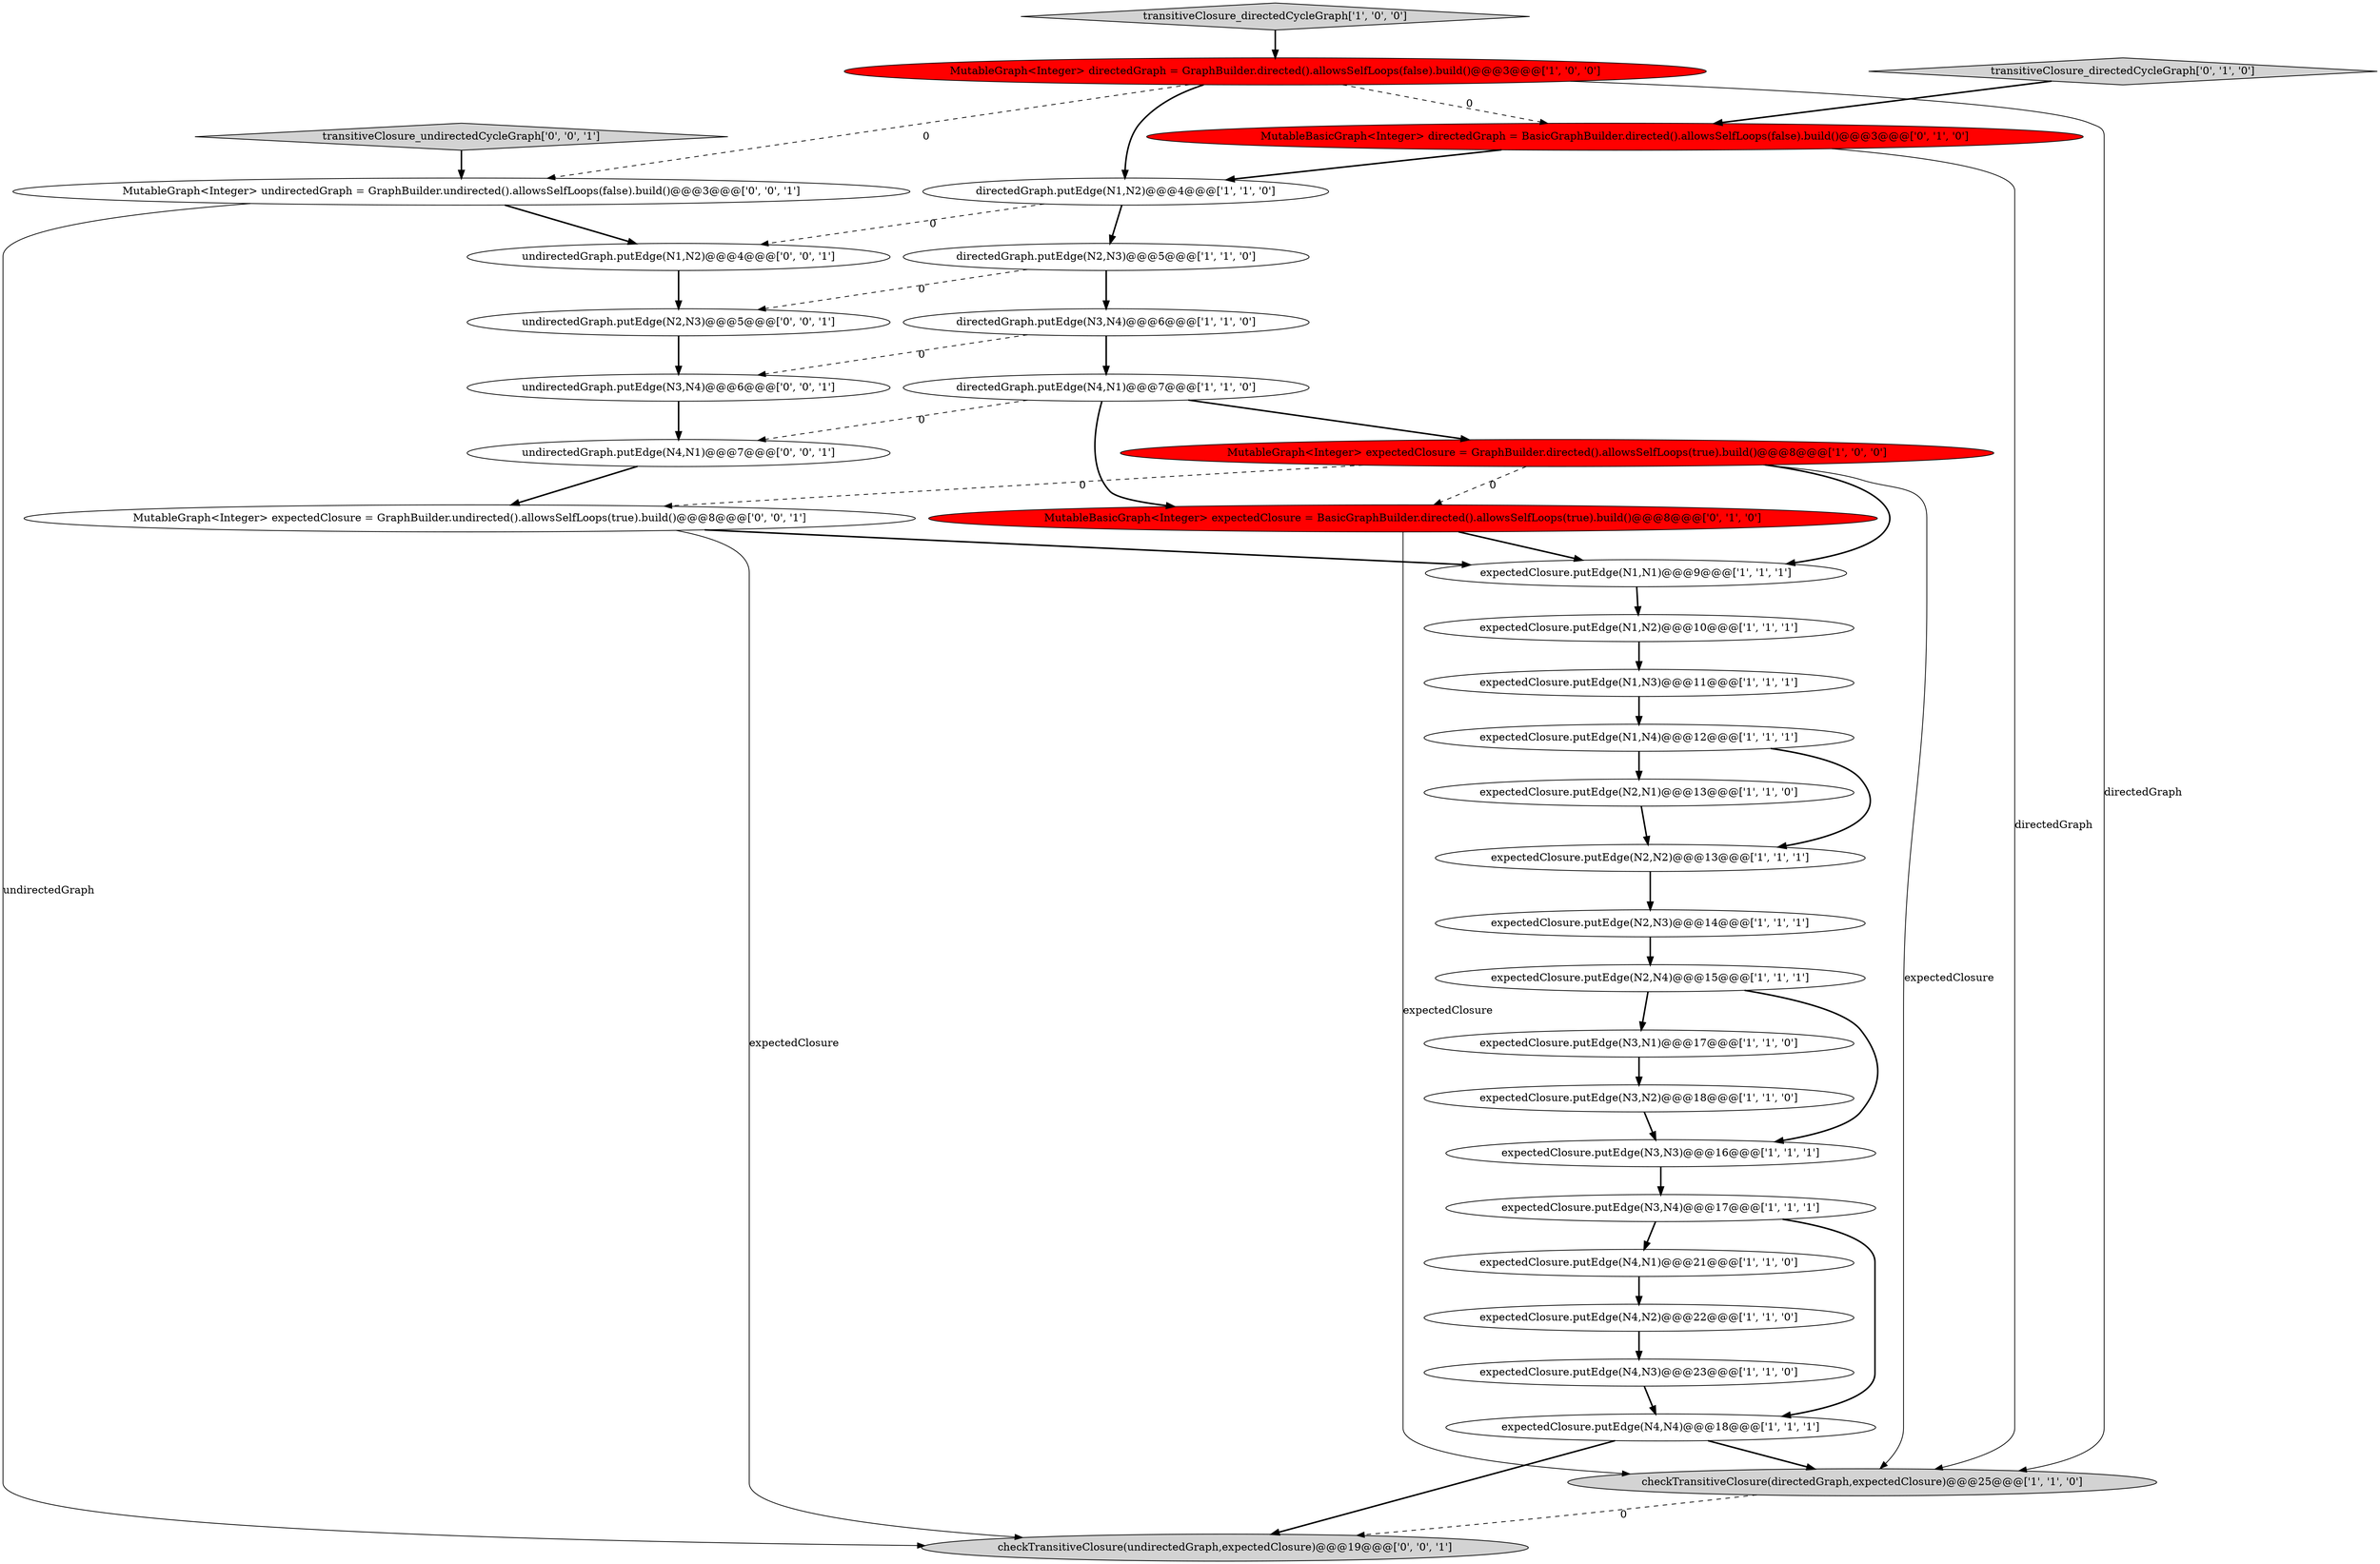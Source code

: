 digraph {
25 [style = filled, label = "MutableBasicGraph<Integer> directedGraph = BasicGraphBuilder.directed().allowsSelfLoops(false).build()@@@3@@@['0', '1', '0']", fillcolor = red, shape = ellipse image = "AAA1AAABBB2BBB"];
34 [style = filled, label = "checkTransitiveClosure(undirectedGraph,expectedClosure)@@@19@@@['0', '0', '1']", fillcolor = lightgray, shape = ellipse image = "AAA0AAABBB3BBB"];
21 [style = filled, label = "expectedClosure.putEdge(N4,N3)@@@23@@@['1', '1', '0']", fillcolor = white, shape = ellipse image = "AAA0AAABBB1BBB"];
12 [style = filled, label = "expectedClosure.putEdge(N1,N1)@@@9@@@['1', '1', '1']", fillcolor = white, shape = ellipse image = "AAA0AAABBB1BBB"];
13 [style = filled, label = "expectedClosure.putEdge(N1,N4)@@@12@@@['1', '1', '1']", fillcolor = white, shape = ellipse image = "AAA0AAABBB1BBB"];
27 [style = filled, label = "undirectedGraph.putEdge(N3,N4)@@@6@@@['0', '0', '1']", fillcolor = white, shape = ellipse image = "AAA0AAABBB3BBB"];
18 [style = filled, label = "directedGraph.putEdge(N4,N1)@@@7@@@['1', '1', '0']", fillcolor = white, shape = ellipse image = "AAA0AAABBB1BBB"];
2 [style = filled, label = "expectedClosure.putEdge(N2,N4)@@@15@@@['1', '1', '1']", fillcolor = white, shape = ellipse image = "AAA0AAABBB1BBB"];
20 [style = filled, label = "expectedClosure.putEdge(N3,N4)@@@17@@@['1', '1', '1']", fillcolor = white, shape = ellipse image = "AAA0AAABBB1BBB"];
9 [style = filled, label = "directedGraph.putEdge(N2,N3)@@@5@@@['1', '1', '0']", fillcolor = white, shape = ellipse image = "AAA0AAABBB1BBB"];
22 [style = filled, label = "expectedClosure.putEdge(N4,N4)@@@18@@@['1', '1', '1']", fillcolor = white, shape = ellipse image = "AAA0AAABBB1BBB"];
19 [style = filled, label = "expectedClosure.putEdge(N2,N3)@@@14@@@['1', '1', '1']", fillcolor = white, shape = ellipse image = "AAA0AAABBB1BBB"];
7 [style = filled, label = "expectedClosure.putEdge(N1,N3)@@@11@@@['1', '1', '1']", fillcolor = white, shape = ellipse image = "AAA0AAABBB1BBB"];
0 [style = filled, label = "expectedClosure.putEdge(N2,N2)@@@13@@@['1', '1', '1']", fillcolor = white, shape = ellipse image = "AAA0AAABBB1BBB"];
6 [style = filled, label = "MutableGraph<Integer> expectedClosure = GraphBuilder.directed().allowsSelfLoops(true).build()@@@8@@@['1', '0', '0']", fillcolor = red, shape = ellipse image = "AAA1AAABBB1BBB"];
33 [style = filled, label = "undirectedGraph.putEdge(N1,N2)@@@4@@@['0', '0', '1']", fillcolor = white, shape = ellipse image = "AAA0AAABBB3BBB"];
8 [style = filled, label = "checkTransitiveClosure(directedGraph,expectedClosure)@@@25@@@['1', '1', '0']", fillcolor = lightgray, shape = ellipse image = "AAA0AAABBB1BBB"];
28 [style = filled, label = "undirectedGraph.putEdge(N4,N1)@@@7@@@['0', '0', '1']", fillcolor = white, shape = ellipse image = "AAA0AAABBB3BBB"];
16 [style = filled, label = "directedGraph.putEdge(N3,N4)@@@6@@@['1', '1', '0']", fillcolor = white, shape = ellipse image = "AAA0AAABBB1BBB"];
10 [style = filled, label = "expectedClosure.putEdge(N3,N2)@@@18@@@['1', '1', '0']", fillcolor = white, shape = ellipse image = "AAA0AAABBB1BBB"];
5 [style = filled, label = "expectedClosure.putEdge(N2,N1)@@@13@@@['1', '1', '0']", fillcolor = white, shape = ellipse image = "AAA0AAABBB1BBB"];
31 [style = filled, label = "MutableGraph<Integer> expectedClosure = GraphBuilder.undirected().allowsSelfLoops(true).build()@@@8@@@['0', '0', '1']", fillcolor = white, shape = ellipse image = "AAA0AAABBB3BBB"];
24 [style = filled, label = "transitiveClosure_directedCycleGraph['0', '1', '0']", fillcolor = lightgray, shape = diamond image = "AAA0AAABBB2BBB"];
1 [style = filled, label = "MutableGraph<Integer> directedGraph = GraphBuilder.directed().allowsSelfLoops(false).build()@@@3@@@['1', '0', '0']", fillcolor = red, shape = ellipse image = "AAA1AAABBB1BBB"];
4 [style = filled, label = "expectedClosure.putEdge(N4,N1)@@@21@@@['1', '1', '0']", fillcolor = white, shape = ellipse image = "AAA0AAABBB1BBB"];
11 [style = filled, label = "expectedClosure.putEdge(N3,N3)@@@16@@@['1', '1', '1']", fillcolor = white, shape = ellipse image = "AAA0AAABBB1BBB"];
26 [style = filled, label = "MutableBasicGraph<Integer> expectedClosure = BasicGraphBuilder.directed().allowsSelfLoops(true).build()@@@8@@@['0', '1', '0']", fillcolor = red, shape = ellipse image = "AAA1AAABBB2BBB"];
30 [style = filled, label = "transitiveClosure_undirectedCycleGraph['0', '0', '1']", fillcolor = lightgray, shape = diamond image = "AAA0AAABBB3BBB"];
3 [style = filled, label = "expectedClosure.putEdge(N1,N2)@@@10@@@['1', '1', '1']", fillcolor = white, shape = ellipse image = "AAA0AAABBB1BBB"];
14 [style = filled, label = "directedGraph.putEdge(N1,N2)@@@4@@@['1', '1', '0']", fillcolor = white, shape = ellipse image = "AAA0AAABBB1BBB"];
23 [style = filled, label = "expectedClosure.putEdge(N3,N1)@@@17@@@['1', '1', '0']", fillcolor = white, shape = ellipse image = "AAA0AAABBB1BBB"];
32 [style = filled, label = "MutableGraph<Integer> undirectedGraph = GraphBuilder.undirected().allowsSelfLoops(false).build()@@@3@@@['0', '0', '1']", fillcolor = white, shape = ellipse image = "AAA0AAABBB3BBB"];
15 [style = filled, label = "expectedClosure.putEdge(N4,N2)@@@22@@@['1', '1', '0']", fillcolor = white, shape = ellipse image = "AAA0AAABBB1BBB"];
17 [style = filled, label = "transitiveClosure_directedCycleGraph['1', '0', '0']", fillcolor = lightgray, shape = diamond image = "AAA0AAABBB1BBB"];
29 [style = filled, label = "undirectedGraph.putEdge(N2,N3)@@@5@@@['0', '0', '1']", fillcolor = white, shape = ellipse image = "AAA0AAABBB3BBB"];
7->13 [style = bold, label=""];
11->20 [style = bold, label=""];
16->18 [style = bold, label=""];
17->1 [style = bold, label=""];
16->27 [style = dashed, label="0"];
0->19 [style = bold, label=""];
15->21 [style = bold, label=""];
6->8 [style = solid, label="expectedClosure"];
25->8 [style = solid, label="directedGraph"];
27->28 [style = bold, label=""];
28->31 [style = bold, label=""];
4->15 [style = bold, label=""];
18->26 [style = bold, label=""];
8->34 [style = dashed, label="0"];
32->34 [style = solid, label="undirectedGraph"];
6->31 [style = dashed, label="0"];
30->32 [style = bold, label=""];
19->2 [style = bold, label=""];
25->14 [style = bold, label=""];
1->32 [style = dashed, label="0"];
14->33 [style = dashed, label="0"];
1->8 [style = solid, label="directedGraph"];
31->12 [style = bold, label=""];
9->16 [style = bold, label=""];
32->33 [style = bold, label=""];
20->4 [style = bold, label=""];
20->22 [style = bold, label=""];
33->29 [style = bold, label=""];
22->8 [style = bold, label=""];
2->23 [style = bold, label=""];
29->27 [style = bold, label=""];
26->12 [style = bold, label=""];
9->29 [style = dashed, label="0"];
5->0 [style = bold, label=""];
3->7 [style = bold, label=""];
18->6 [style = bold, label=""];
21->22 [style = bold, label=""];
6->26 [style = dashed, label="0"];
24->25 [style = bold, label=""];
22->34 [style = bold, label=""];
13->5 [style = bold, label=""];
23->10 [style = bold, label=""];
18->28 [style = dashed, label="0"];
14->9 [style = bold, label=""];
1->14 [style = bold, label=""];
12->3 [style = bold, label=""];
26->8 [style = solid, label="expectedClosure"];
1->25 [style = dashed, label="0"];
2->11 [style = bold, label=""];
31->34 [style = solid, label="expectedClosure"];
13->0 [style = bold, label=""];
10->11 [style = bold, label=""];
6->12 [style = bold, label=""];
}
